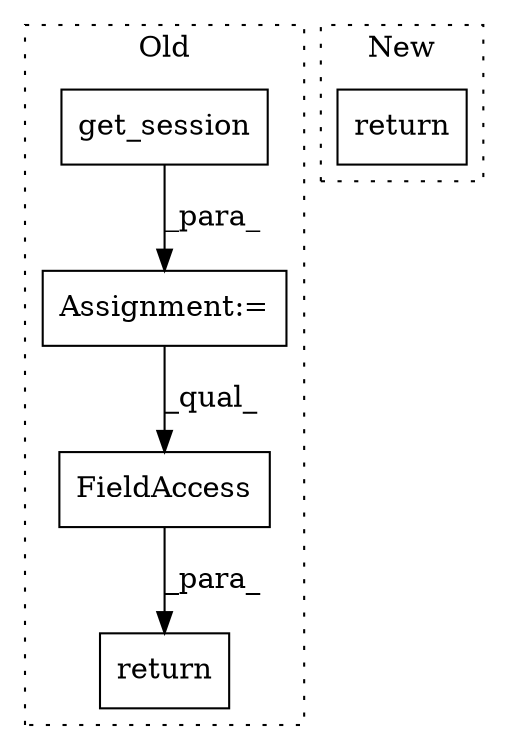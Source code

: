 digraph G {
subgraph cluster0 {
1 [label="get_session" a="32" s="1332" l="13" shape="box"];
3 [label="return" a="41" s="1351" l="7" shape="box"];
4 [label="Assignment:=" a="7" s="1331" l="1" shape="box"];
5 [label="FieldAccess" a="22" s="1358" l="17" shape="box"];
label = "Old";
style="dotted";
}
subgraph cluster1 {
2 [label="return" a="41" s="1479" l="7" shape="box"];
label = "New";
style="dotted";
}
1 -> 4 [label="_para_"];
4 -> 5 [label="_qual_"];
5 -> 3 [label="_para_"];
}
